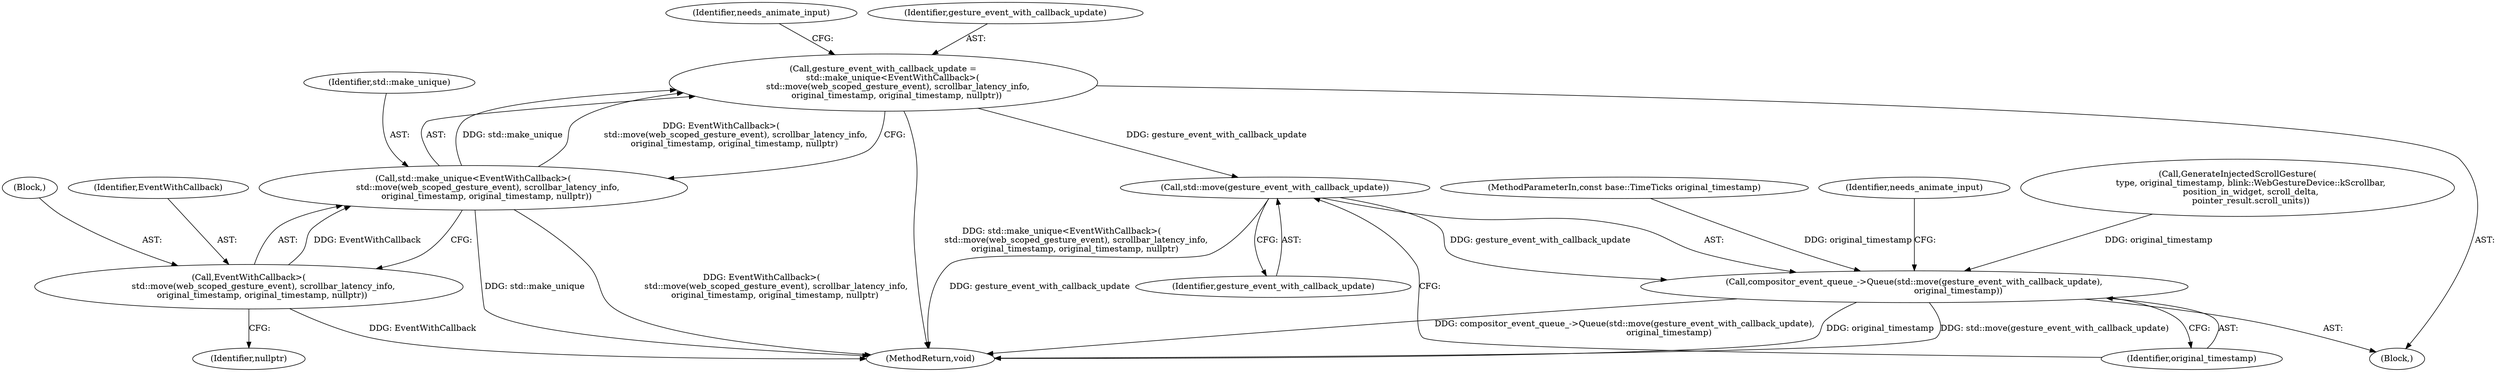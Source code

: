 digraph "0_Chrome_14f2111f9cec919a450115ce4914f228effca58e_4@API" {
"1000151" [label="(Call,std::move(gesture_event_with_callback_update))"];
"1000130" [label="(Call,gesture_event_with_callback_update =\n       std::make_unique<EventWithCallback>(\n           std::move(web_scoped_gesture_event), scrollbar_latency_info,\n          original_timestamp, original_timestamp, nullptr))"];
"1000132" [label="(Call,std::make_unique<EventWithCallback>(\n           std::move(web_scoped_gesture_event), scrollbar_latency_info,\n          original_timestamp, original_timestamp, nullptr))"];
"1000134" [label="(Call,EventWithCallback>(\n           std::move(web_scoped_gesture_event), scrollbar_latency_info,\n          original_timestamp, original_timestamp, nullptr))"];
"1000150" [label="(Call,compositor_event_queue_->Queue(std::move(gesture_event_with_callback_update),\n                                 original_timestamp))"];
"1000157" [label="(MethodReturn,void)"];
"1000148" [label="(Identifier,needs_animate_input)"];
"1000152" [label="(Identifier,gesture_event_with_callback_update)"];
"1000150" [label="(Call,compositor_event_queue_->Queue(std::move(gesture_event_with_callback_update),\n                                 original_timestamp))"];
"1000133" [label="(Identifier,std::make_unique)"];
"1000106" [label="(Block,)"];
"1000134" [label="(Call,EventWithCallback>(\n           std::move(web_scoped_gesture_event), scrollbar_latency_info,\n          original_timestamp, original_timestamp, nullptr))"];
"1000111" [label="(Call,GenerateInjectedScrollGesture(\n          type, original_timestamp, blink::WebGestureDevice::kScrollbar,\n          position_in_widget, scroll_delta,\n          pointer_result.scroll_units))"];
"1000135" [label="(Identifier,EventWithCallback)"];
"1000145" [label="(Identifier,nullptr)"];
"1000132" [label="(Call,std::make_unique<EventWithCallback>(\n           std::move(web_scoped_gesture_event), scrollbar_latency_info,\n          original_timestamp, original_timestamp, nullptr))"];
"1000136" [label="(Block,)"];
"1000105" [label="(MethodParameterIn,const base::TimeTicks original_timestamp)"];
"1000153" [label="(Identifier,original_timestamp)"];
"1000151" [label="(Call,std::move(gesture_event_with_callback_update))"];
"1000130" [label="(Call,gesture_event_with_callback_update =\n       std::make_unique<EventWithCallback>(\n           std::move(web_scoped_gesture_event), scrollbar_latency_info,\n          original_timestamp, original_timestamp, nullptr))"];
"1000155" [label="(Identifier,needs_animate_input)"];
"1000131" [label="(Identifier,gesture_event_with_callback_update)"];
"1000151" -> "1000150"  [label="AST: "];
"1000151" -> "1000152"  [label="CFG: "];
"1000152" -> "1000151"  [label="AST: "];
"1000153" -> "1000151"  [label="CFG: "];
"1000151" -> "1000157"  [label="DDG: gesture_event_with_callback_update"];
"1000151" -> "1000150"  [label="DDG: gesture_event_with_callback_update"];
"1000130" -> "1000151"  [label="DDG: gesture_event_with_callback_update"];
"1000130" -> "1000106"  [label="AST: "];
"1000130" -> "1000132"  [label="CFG: "];
"1000131" -> "1000130"  [label="AST: "];
"1000132" -> "1000130"  [label="AST: "];
"1000148" -> "1000130"  [label="CFG: "];
"1000130" -> "1000157"  [label="DDG: std::make_unique<EventWithCallback>(\n           std::move(web_scoped_gesture_event), scrollbar_latency_info,\n          original_timestamp, original_timestamp, nullptr)"];
"1000132" -> "1000130"  [label="DDG: std::make_unique"];
"1000132" -> "1000130"  [label="DDG: EventWithCallback>(\n           std::move(web_scoped_gesture_event), scrollbar_latency_info,\n          original_timestamp, original_timestamp, nullptr)"];
"1000132" -> "1000134"  [label="CFG: "];
"1000133" -> "1000132"  [label="AST: "];
"1000134" -> "1000132"  [label="AST: "];
"1000132" -> "1000157"  [label="DDG: EventWithCallback>(\n           std::move(web_scoped_gesture_event), scrollbar_latency_info,\n          original_timestamp, original_timestamp, nullptr)"];
"1000132" -> "1000157"  [label="DDG: std::make_unique"];
"1000134" -> "1000132"  [label="DDG: EventWithCallback"];
"1000134" -> "1000145"  [label="CFG: "];
"1000135" -> "1000134"  [label="AST: "];
"1000136" -> "1000134"  [label="AST: "];
"1000134" -> "1000157"  [label="DDG: EventWithCallback"];
"1000150" -> "1000106"  [label="AST: "];
"1000150" -> "1000153"  [label="CFG: "];
"1000153" -> "1000150"  [label="AST: "];
"1000155" -> "1000150"  [label="CFG: "];
"1000150" -> "1000157"  [label="DDG: std::move(gesture_event_with_callback_update)"];
"1000150" -> "1000157"  [label="DDG: compositor_event_queue_->Queue(std::move(gesture_event_with_callback_update),\n                                 original_timestamp)"];
"1000150" -> "1000157"  [label="DDG: original_timestamp"];
"1000111" -> "1000150"  [label="DDG: original_timestamp"];
"1000105" -> "1000150"  [label="DDG: original_timestamp"];
}
